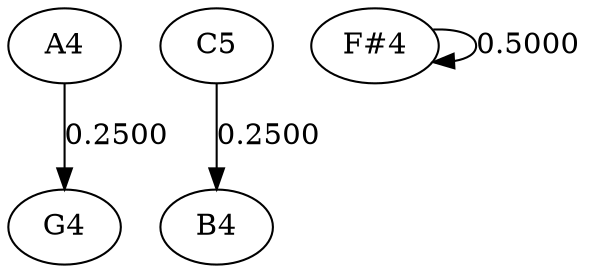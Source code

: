 strict graph {
	graph [bb="0,0,254.5,126"];
	node [label="\N"];
	edge [arrowtype=normal,
		dir=forward
	];
	A4	 [height="0.5",
		pos="27,108",
		width="0.75"];
	G4	 [height="0.5",
		pos="27,18",
		width="0.75"];
	A4 -- G4	 [label="0.2500",
		lp="46.25,63",
		pos="e,27,36.05 27,89.614 27,77.24 27,60.369 27,46.22"];
	C5	 [height="0.5",
		pos="99,108",
		width="0.75"];
	B4	 [height="0.5",
		pos="99,18",
		width="0.75"];
	C5 -- B4	 [label="0.2500",
		lp="118.25,63",
		pos="e,99,36.05 99,89.614 99,77.24 99,60.369 99,46.22"];
	"F#4"	 [height="0.5",
		pos="171,108",
		width="0.75"];
	"F#4" -- "F#4"	 [label="0.5000",
		lp="235.25,108",
		pos="e,195.53,99.879 195.53,116.12 206.51,116.89 216,114.19 216,108 216,103.84 211.72,101.26 205.57,100.24"];
}
